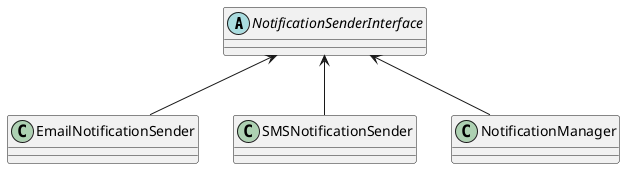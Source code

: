 @startuml
'https://plantuml.com/class-diagram

abstract class NotificationSenderInterface
class EmailNotificationSender
class SMSNotificationSender
class NotificationManager

NotificationSenderInterface <-- EmailNotificationSender
NotificationSenderInterface <-- SMSNotificationSender
NotificationSenderInterface <-- NotificationManager




@enduml